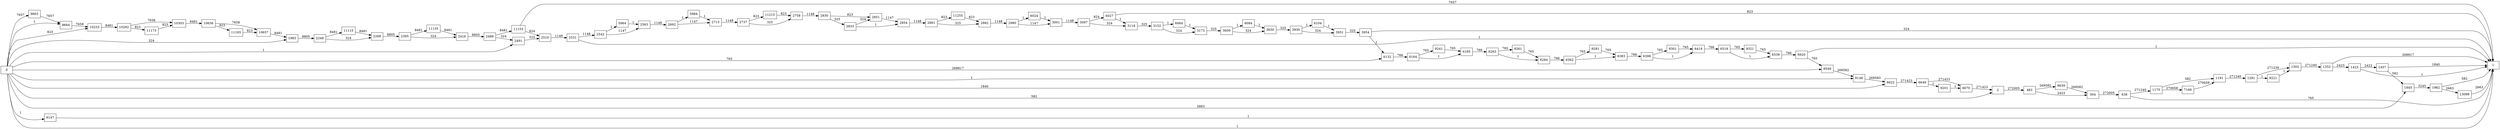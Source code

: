 digraph {
	graph [rankdir=LR]
	node [shape=rectangle]
	2 -> 483 [label=272005]
	483 -> 504 [label=2423]
	483 -> 9639 [label=269582]
	504 -> 636 [label=272005]
	636 -> 1 [label=765]
	636 -> 1170 [label=271240]
	1170 -> 1191 [label=582]
	1170 -> 7166 [label=270658]
	1191 -> 1281 [label=271240]
	1281 -> 1302 [label=271239]
	1281 -> 9221 [label=1]
	1302 -> 1352 [label=271240]
	1352 -> 1 [label=268817]
	1352 -> 1423 [label=2423]
	1423 -> 1 [label=1]
	1423 -> 1457 [label=2422]
	1457 -> 1 [label=1840]
	1457 -> 1845 [label=582]
	1845 -> 1982 [label=3245]
	1982 -> 1 [label=582]
	1982 -> 13098 [label=2663]
	1983 -> 2248 [label=8805]
	2248 -> 2269 [label=324]
	2248 -> 11115 [label=8481]
	2269 -> 2395 [label=8805]
	2395 -> 2416 [label=324]
	2395 -> 11135 [label=8481]
	2416 -> 2489 [label=8805]
	2489 -> 2491 [label=324]
	2489 -> 11153 [label=8481]
	2491 -> 2510 [label=325]
	2510 -> 2531 [label=1149]
	2531 -> 1 [label=1]
	2531 -> 2542 [label=1148]
	2542 -> 2563 [label=1147]
	2542 -> 5964 [label=1]
	2563 -> 2692 [label=1148]
	2692 -> 2713 [label=1147]
	2692 -> 5984 [label=1]
	2713 -> 2737 [label=1148]
	2737 -> 2758 [label=325]
	2737 -> 11215 [label=823]
	2758 -> 2830 [label=1148]
	2830 -> 2833 [label=325]
	2830 -> 2851 [label=823]
	2833 -> 2851 [label=324]
	2833 -> 2854 [label=1]
	2851 -> 2854 [label=1147]
	2854 -> 2861 [label=1148]
	2861 -> 2882 [label=325]
	2861 -> 11255 [label=823]
	2882 -> 2980 [label=1148]
	2980 -> 3001 [label=1147]
	2980 -> 6024 [label=1]
	3001 -> 3097 [label=1148]
	3097 -> 3118 [label=324]
	3097 -> 6027 [label=824]
	3118 -> 3152 [label=325]
	3152 -> 3173 [label=324]
	3152 -> 6064 [label=1]
	3173 -> 3609 [label=325]
	3609 -> 3630 [label=324]
	3609 -> 6084 [label=1]
	3630 -> 3930 [label=325]
	3930 -> 3951 [label=324]
	3930 -> 6104 [label=1]
	3951 -> 3954 [label=325]
	3954 -> 1 [label=324]
	3954 -> 6132 [label=1]
	5964 -> 2563 [label=1]
	5984 -> 2713 [label=1]
	6024 -> 3001 [label=1]
	6027 -> 1 [label=823]
	6027 -> 3118 [label=1]
	6064 -> 3173 [label=1]
	6084 -> 3630 [label=1]
	6104 -> 3951 [label=1]
	6132 -> 6164 [label=766]
	6164 -> 6185 [label=1]
	6164 -> 9241 [label=765]
	6185 -> 6263 [label=766]
	6263 -> 6284 [label=1]
	6263 -> 9261 [label=765]
	6284 -> 6362 [label=766]
	6362 -> 6383 [label=1]
	6362 -> 9281 [label=765]
	6383 -> 6398 [label=766]
	6398 -> 6419 [label=1]
	6398 -> 9301 [label=765]
	6419 -> 6518 [label=766]
	6518 -> 6539 [label=1]
	6518 -> 9321 [label=765]
	6539 -> 6620 [label=766]
	6620 -> 1 [label=1]
	6620 -> 9549 [label=765]
	6622 -> 6649 [label=271423]
	6649 -> 6670 [label=271422]
	6649 -> 9201 [label=1]
	6670 -> 2 [label=271423]
	7166 -> 1191 [label=270658]
	9147 -> 1 [label=1]
	9148 -> 6622 [label=269583]
	9201 -> 6670 [label=1]
	9221 -> 1302 [label=1]
	9241 -> 6185 [label=765]
	9261 -> 6284 [label=765]
	9281 -> 6383 [label=765]
	9301 -> 6419 [label=765]
	9321 -> 6539 [label=765]
	9549 -> 9148 [label=269582]
	9639 -> 504 [label=269582]
	9663 -> 9664 [label=7657]
	9664 -> 10233 [label=7658]
	10233 -> 10282 [label=8481]
	10282 -> 10303 [label=7658]
	10282 -> 11173 [label=823]
	10303 -> 10636 [label=8481]
	10636 -> 10657 [label=7658]
	10636 -> 11193 [label=823]
	10657 -> 1983 [label=8481]
	11115 -> 2269 [label=8481]
	11135 -> 2416 [label=8481]
	11153 -> 1 [label=7657]
	11153 -> 2510 [label=824]
	11173 -> 10303 [label=823]
	11193 -> 10657 [label=823]
	11215 -> 2758 [label=823]
	11255 -> 2882 [label=823]
	13098 -> 1 [label=2663]
	0 -> 2 [label=582]
	0 -> 1983 [label=324]
	0 -> 2491 [label=1]
	0 -> 6622 [label=1840]
	0 -> 9148 [label=1]
	0 -> 6132 [label=765]
	0 -> 10233 [label=823]
	0 -> 9664 [label=1]
	0 -> 9549 [label=268817]
	0 -> 1845 [label=2663]
	0 -> 1 [label=1]
	0 -> 9147 [label=1]
	0 -> 9663 [label=7657]
}
